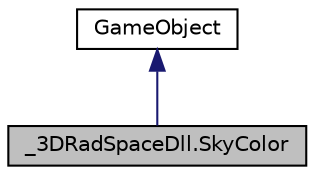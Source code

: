 digraph "_3DRadSpaceDll.SkyColor"
{
 // LATEX_PDF_SIZE
  edge [fontname="Helvetica",fontsize="10",labelfontname="Helvetica",labelfontsize="10"];
  node [fontname="Helvetica",fontsize="10",shape=record];
  Node1 [label="_3DRadSpaceDll.SkyColor",height=0.2,width=0.4,color="black", fillcolor="grey75", style="filled", fontcolor="black",tooltip="Colors the screen when screen cleaning is used."];
  Node2 -> Node1 [dir="back",color="midnightblue",fontsize="10",style="solid",fontname="Helvetica"];
  Node2 [label="GameObject",height=0.2,width=0.4,color="black", fillcolor="white", style="filled",URL="$class__3_d_rad_space_dll_1_1_game_object.html",tooltip="Base class for all 3DRadSpace objects."];
}
